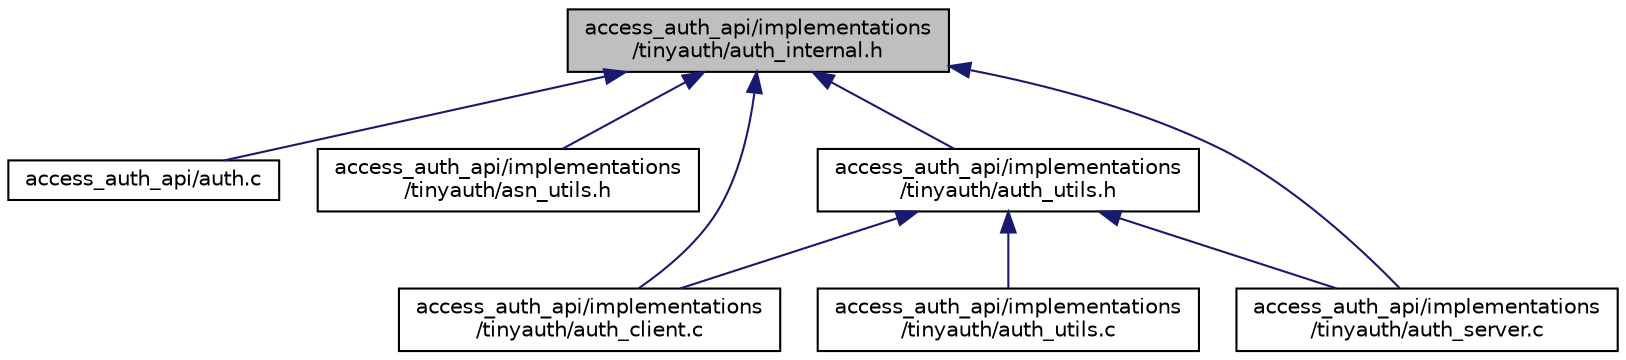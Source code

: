 digraph "access_auth_api/implementations/tinyauth/auth_internal.h"
{
  edge [fontname="Helvetica",fontsize="10",labelfontname="Helvetica",labelfontsize="10"];
  node [fontname="Helvetica",fontsize="10",shape=record];
  Node10 [label="access_auth_api/implementations\l/tinyauth/auth_internal.h",height=0.2,width=0.4,color="black", fillcolor="grey75", style="filled", fontcolor="black"];
  Node10 -> Node11 [dir="back",color="midnightblue",fontsize="10",style="solid",fontname="Helvetica"];
  Node11 [label="access_auth_api/auth.c",height=0.2,width=0.4,color="black", fillcolor="white", style="filled",URL="$auth_8c.html"];
  Node10 -> Node12 [dir="back",color="midnightblue",fontsize="10",style="solid",fontname="Helvetica"];
  Node12 [label="access_auth_api/implementations\l/tinyauth/asn_utils.h",height=0.2,width=0.4,color="black", fillcolor="white", style="filled",URL="$asn__utils_8h.html"];
  Node10 -> Node13 [dir="back",color="midnightblue",fontsize="10",style="solid",fontname="Helvetica"];
  Node13 [label="access_auth_api/implementations\l/tinyauth/auth_client.c",height=0.2,width=0.4,color="black", fillcolor="white", style="filled",URL="$tinyauth_2auth__client_8c.html"];
  Node10 -> Node14 [dir="back",color="midnightblue",fontsize="10",style="solid",fontname="Helvetica"];
  Node14 [label="access_auth_api/implementations\l/tinyauth/auth_utils.h",height=0.2,width=0.4,color="black", fillcolor="white", style="filled",URL="$tinyauth_2auth__utils_8h.html"];
  Node14 -> Node13 [dir="back",color="midnightblue",fontsize="10",style="solid",fontname="Helvetica"];
  Node14 -> Node15 [dir="back",color="midnightblue",fontsize="10",style="solid",fontname="Helvetica"];
  Node15 [label="access_auth_api/implementations\l/tinyauth/auth_server.c",height=0.2,width=0.4,color="black", fillcolor="white", style="filled",URL="$tinyauth_2auth__server_8c.html"];
  Node14 -> Node16 [dir="back",color="midnightblue",fontsize="10",style="solid",fontname="Helvetica"];
  Node16 [label="access_auth_api/implementations\l/tinyauth/auth_utils.c",height=0.2,width=0.4,color="black", fillcolor="white", style="filled",URL="$tinyauth_2auth__utils_8c.html"];
  Node10 -> Node15 [dir="back",color="midnightblue",fontsize="10",style="solid",fontname="Helvetica"];
}
